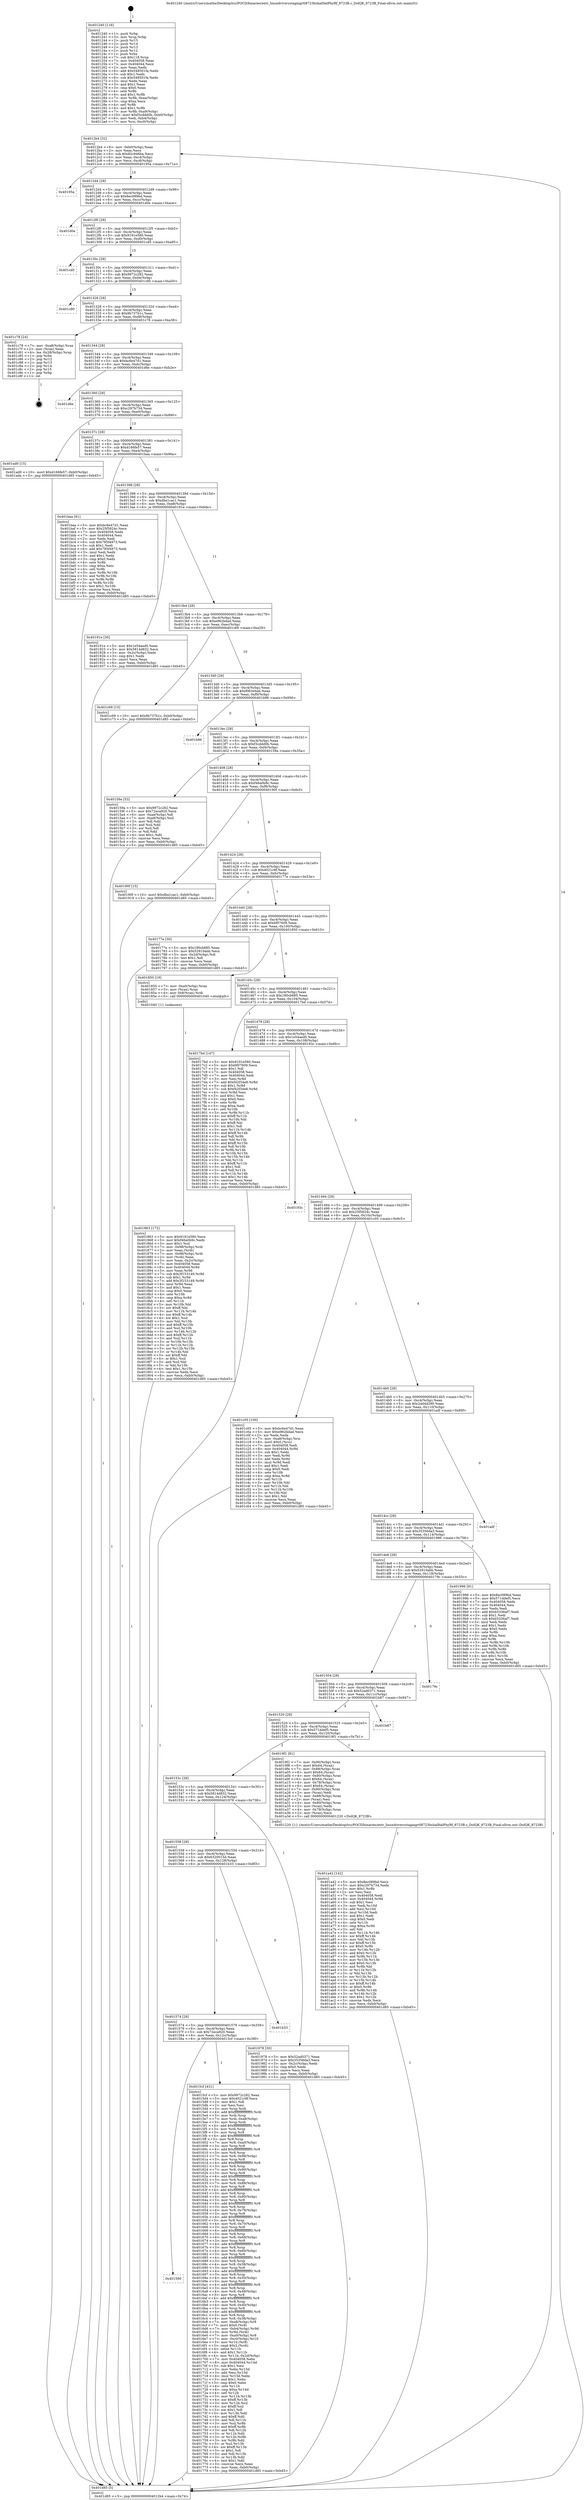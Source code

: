 digraph "0x401240" {
  label = "0x401240 (/mnt/c/Users/mathe/Desktop/tcc/POCII/binaries/extr_linuxdriversstagingrtl8723bshalHalPhyRf_8723B.c_DoIQK_8723B_Final-ollvm.out::main(0))"
  labelloc = "t"
  node[shape=record]

  Entry [label="",width=0.3,height=0.3,shape=circle,fillcolor=black,style=filled]
  "0x4012b4" [label="{
     0x4012b4 [32]\l
     | [instrs]\l
     &nbsp;&nbsp;0x4012b4 \<+6\>: mov -0xb0(%rbp),%eax\l
     &nbsp;&nbsp;0x4012ba \<+2\>: mov %eax,%ecx\l
     &nbsp;&nbsp;0x4012bc \<+6\>: sub $0x82c946ba,%ecx\l
     &nbsp;&nbsp;0x4012c2 \<+6\>: mov %eax,-0xc4(%rbp)\l
     &nbsp;&nbsp;0x4012c8 \<+6\>: mov %ecx,-0xc8(%rbp)\l
     &nbsp;&nbsp;0x4012ce \<+6\>: je 000000000040195a \<main+0x71a\>\l
  }"]
  "0x40195a" [label="{
     0x40195a\l
  }", style=dashed]
  "0x4012d4" [label="{
     0x4012d4 [28]\l
     | [instrs]\l
     &nbsp;&nbsp;0x4012d4 \<+5\>: jmp 00000000004012d9 \<main+0x99\>\l
     &nbsp;&nbsp;0x4012d9 \<+6\>: mov -0xc4(%rbp),%eax\l
     &nbsp;&nbsp;0x4012df \<+5\>: sub $0x8ec089bd,%eax\l
     &nbsp;&nbsp;0x4012e4 \<+6\>: mov %eax,-0xcc(%rbp)\l
     &nbsp;&nbsp;0x4012ea \<+6\>: je 0000000000401d0e \<main+0xace\>\l
  }"]
  Exit [label="",width=0.3,height=0.3,shape=circle,fillcolor=black,style=filled,peripheries=2]
  "0x401d0e" [label="{
     0x401d0e\l
  }", style=dashed]
  "0x4012f0" [label="{
     0x4012f0 [28]\l
     | [instrs]\l
     &nbsp;&nbsp;0x4012f0 \<+5\>: jmp 00000000004012f5 \<main+0xb5\>\l
     &nbsp;&nbsp;0x4012f5 \<+6\>: mov -0xc4(%rbp),%eax\l
     &nbsp;&nbsp;0x4012fb \<+5\>: sub $0x9191e580,%eax\l
     &nbsp;&nbsp;0x401300 \<+6\>: mov %eax,-0xd0(%rbp)\l
     &nbsp;&nbsp;0x401306 \<+6\>: je 0000000000401cd5 \<main+0xa95\>\l
  }"]
  "0x401a42" [label="{
     0x401a42 [142]\l
     | [instrs]\l
     &nbsp;&nbsp;0x401a42 \<+5\>: mov $0x8ec089bd,%ecx\l
     &nbsp;&nbsp;0x401a47 \<+5\>: mov $0xc297b734,%edx\l
     &nbsp;&nbsp;0x401a4c \<+3\>: mov $0x1,%r8b\l
     &nbsp;&nbsp;0x401a4f \<+2\>: xor %esi,%esi\l
     &nbsp;&nbsp;0x401a51 \<+7\>: mov 0x404058,%edi\l
     &nbsp;&nbsp;0x401a58 \<+8\>: mov 0x404044,%r9d\l
     &nbsp;&nbsp;0x401a60 \<+3\>: sub $0x1,%esi\l
     &nbsp;&nbsp;0x401a63 \<+3\>: mov %edi,%r10d\l
     &nbsp;&nbsp;0x401a66 \<+3\>: add %esi,%r10d\l
     &nbsp;&nbsp;0x401a69 \<+4\>: imul %r10d,%edi\l
     &nbsp;&nbsp;0x401a6d \<+3\>: and $0x1,%edi\l
     &nbsp;&nbsp;0x401a70 \<+3\>: cmp $0x0,%edi\l
     &nbsp;&nbsp;0x401a73 \<+4\>: sete %r11b\l
     &nbsp;&nbsp;0x401a77 \<+4\>: cmp $0xa,%r9d\l
     &nbsp;&nbsp;0x401a7b \<+3\>: setl %bl\l
     &nbsp;&nbsp;0x401a7e \<+3\>: mov %r11b,%r14b\l
     &nbsp;&nbsp;0x401a81 \<+4\>: xor $0xff,%r14b\l
     &nbsp;&nbsp;0x401a85 \<+3\>: mov %bl,%r15b\l
     &nbsp;&nbsp;0x401a88 \<+4\>: xor $0xff,%r15b\l
     &nbsp;&nbsp;0x401a8c \<+4\>: xor $0x0,%r8b\l
     &nbsp;&nbsp;0x401a90 \<+3\>: mov %r14b,%r12b\l
     &nbsp;&nbsp;0x401a93 \<+4\>: and $0x0,%r12b\l
     &nbsp;&nbsp;0x401a97 \<+3\>: and %r8b,%r11b\l
     &nbsp;&nbsp;0x401a9a \<+3\>: mov %r15b,%r13b\l
     &nbsp;&nbsp;0x401a9d \<+4\>: and $0x0,%r13b\l
     &nbsp;&nbsp;0x401aa1 \<+3\>: and %r8b,%bl\l
     &nbsp;&nbsp;0x401aa4 \<+3\>: or %r11b,%r12b\l
     &nbsp;&nbsp;0x401aa7 \<+3\>: or %bl,%r13b\l
     &nbsp;&nbsp;0x401aaa \<+3\>: xor %r13b,%r12b\l
     &nbsp;&nbsp;0x401aad \<+3\>: or %r15b,%r14b\l
     &nbsp;&nbsp;0x401ab0 \<+4\>: xor $0xff,%r14b\l
     &nbsp;&nbsp;0x401ab4 \<+4\>: or $0x0,%r8b\l
     &nbsp;&nbsp;0x401ab8 \<+3\>: and %r8b,%r14b\l
     &nbsp;&nbsp;0x401abb \<+3\>: or %r14b,%r12b\l
     &nbsp;&nbsp;0x401abe \<+4\>: test $0x1,%r12b\l
     &nbsp;&nbsp;0x401ac2 \<+3\>: cmovne %edx,%ecx\l
     &nbsp;&nbsp;0x401ac5 \<+6\>: mov %ecx,-0xb0(%rbp)\l
     &nbsp;&nbsp;0x401acb \<+5\>: jmp 0000000000401d85 \<main+0xb45\>\l
  }"]
  "0x401cd5" [label="{
     0x401cd5\l
  }", style=dashed]
  "0x40130c" [label="{
     0x40130c [28]\l
     | [instrs]\l
     &nbsp;&nbsp;0x40130c \<+5\>: jmp 0000000000401311 \<main+0xd1\>\l
     &nbsp;&nbsp;0x401311 \<+6\>: mov -0xc4(%rbp),%eax\l
     &nbsp;&nbsp;0x401317 \<+5\>: sub $0x9972c282,%eax\l
     &nbsp;&nbsp;0x40131c \<+6\>: mov %eax,-0xd4(%rbp)\l
     &nbsp;&nbsp;0x401322 \<+6\>: je 0000000000401c90 \<main+0xa50\>\l
  }"]
  "0x401863" [label="{
     0x401863 [172]\l
     | [instrs]\l
     &nbsp;&nbsp;0x401863 \<+5\>: mov $0x9191e580,%ecx\l
     &nbsp;&nbsp;0x401868 \<+5\>: mov $0xf46a0b9c,%edx\l
     &nbsp;&nbsp;0x40186d \<+3\>: mov $0x1,%sil\l
     &nbsp;&nbsp;0x401870 \<+7\>: mov -0x98(%rbp),%rdi\l
     &nbsp;&nbsp;0x401877 \<+2\>: mov %eax,(%rdi)\l
     &nbsp;&nbsp;0x401879 \<+7\>: mov -0x98(%rbp),%rdi\l
     &nbsp;&nbsp;0x401880 \<+2\>: mov (%rdi),%eax\l
     &nbsp;&nbsp;0x401882 \<+3\>: mov %eax,-0x2c(%rbp)\l
     &nbsp;&nbsp;0x401885 \<+7\>: mov 0x404058,%eax\l
     &nbsp;&nbsp;0x40188c \<+8\>: mov 0x404044,%r8d\l
     &nbsp;&nbsp;0x401894 \<+3\>: mov %eax,%r9d\l
     &nbsp;&nbsp;0x401897 \<+7\>: sub $0x3f153149,%r9d\l
     &nbsp;&nbsp;0x40189e \<+4\>: sub $0x1,%r9d\l
     &nbsp;&nbsp;0x4018a2 \<+7\>: add $0x3f153149,%r9d\l
     &nbsp;&nbsp;0x4018a9 \<+4\>: imul %r9d,%eax\l
     &nbsp;&nbsp;0x4018ad \<+3\>: and $0x1,%eax\l
     &nbsp;&nbsp;0x4018b0 \<+3\>: cmp $0x0,%eax\l
     &nbsp;&nbsp;0x4018b3 \<+4\>: sete %r10b\l
     &nbsp;&nbsp;0x4018b7 \<+4\>: cmp $0xa,%r8d\l
     &nbsp;&nbsp;0x4018bb \<+4\>: setl %r11b\l
     &nbsp;&nbsp;0x4018bf \<+3\>: mov %r10b,%bl\l
     &nbsp;&nbsp;0x4018c2 \<+3\>: xor $0xff,%bl\l
     &nbsp;&nbsp;0x4018c5 \<+3\>: mov %r11b,%r14b\l
     &nbsp;&nbsp;0x4018c8 \<+4\>: xor $0xff,%r14b\l
     &nbsp;&nbsp;0x4018cc \<+4\>: xor $0x1,%sil\l
     &nbsp;&nbsp;0x4018d0 \<+3\>: mov %bl,%r15b\l
     &nbsp;&nbsp;0x4018d3 \<+4\>: and $0xff,%r15b\l
     &nbsp;&nbsp;0x4018d7 \<+3\>: and %sil,%r10b\l
     &nbsp;&nbsp;0x4018da \<+3\>: mov %r14b,%r12b\l
     &nbsp;&nbsp;0x4018dd \<+4\>: and $0xff,%r12b\l
     &nbsp;&nbsp;0x4018e1 \<+3\>: and %sil,%r11b\l
     &nbsp;&nbsp;0x4018e4 \<+3\>: or %r10b,%r15b\l
     &nbsp;&nbsp;0x4018e7 \<+3\>: or %r11b,%r12b\l
     &nbsp;&nbsp;0x4018ea \<+3\>: xor %r12b,%r15b\l
     &nbsp;&nbsp;0x4018ed \<+3\>: or %r14b,%bl\l
     &nbsp;&nbsp;0x4018f0 \<+3\>: xor $0xff,%bl\l
     &nbsp;&nbsp;0x4018f3 \<+4\>: or $0x1,%sil\l
     &nbsp;&nbsp;0x4018f7 \<+3\>: and %sil,%bl\l
     &nbsp;&nbsp;0x4018fa \<+3\>: or %bl,%r15b\l
     &nbsp;&nbsp;0x4018fd \<+4\>: test $0x1,%r15b\l
     &nbsp;&nbsp;0x401901 \<+3\>: cmovne %edx,%ecx\l
     &nbsp;&nbsp;0x401904 \<+6\>: mov %ecx,-0xb0(%rbp)\l
     &nbsp;&nbsp;0x40190a \<+5\>: jmp 0000000000401d85 \<main+0xb45\>\l
  }"]
  "0x401c90" [label="{
     0x401c90\l
  }", style=dashed]
  "0x401328" [label="{
     0x401328 [28]\l
     | [instrs]\l
     &nbsp;&nbsp;0x401328 \<+5\>: jmp 000000000040132d \<main+0xed\>\l
     &nbsp;&nbsp;0x40132d \<+6\>: mov -0xc4(%rbp),%eax\l
     &nbsp;&nbsp;0x401333 \<+5\>: sub $0x9b737b1c,%eax\l
     &nbsp;&nbsp;0x401338 \<+6\>: mov %eax,-0xd8(%rbp)\l
     &nbsp;&nbsp;0x40133e \<+6\>: je 0000000000401c78 \<main+0xa38\>\l
  }"]
  "0x401590" [label="{
     0x401590\l
  }", style=dashed]
  "0x401c78" [label="{
     0x401c78 [24]\l
     | [instrs]\l
     &nbsp;&nbsp;0x401c78 \<+7\>: mov -0xa8(%rbp),%rax\l
     &nbsp;&nbsp;0x401c7f \<+2\>: mov (%rax),%eax\l
     &nbsp;&nbsp;0x401c81 \<+4\>: lea -0x28(%rbp),%rsp\l
     &nbsp;&nbsp;0x401c85 \<+1\>: pop %rbx\l
     &nbsp;&nbsp;0x401c86 \<+2\>: pop %r12\l
     &nbsp;&nbsp;0x401c88 \<+2\>: pop %r13\l
     &nbsp;&nbsp;0x401c8a \<+2\>: pop %r14\l
     &nbsp;&nbsp;0x401c8c \<+2\>: pop %r15\l
     &nbsp;&nbsp;0x401c8e \<+1\>: pop %rbp\l
     &nbsp;&nbsp;0x401c8f \<+1\>: ret\l
  }"]
  "0x401344" [label="{
     0x401344 [28]\l
     | [instrs]\l
     &nbsp;&nbsp;0x401344 \<+5\>: jmp 0000000000401349 \<main+0x109\>\l
     &nbsp;&nbsp;0x401349 \<+6\>: mov -0xc4(%rbp),%eax\l
     &nbsp;&nbsp;0x40134f \<+5\>: sub $0xbc6e47d1,%eax\l
     &nbsp;&nbsp;0x401354 \<+6\>: mov %eax,-0xdc(%rbp)\l
     &nbsp;&nbsp;0x40135a \<+6\>: je 0000000000401d6e \<main+0xb2e\>\l
  }"]
  "0x4015cf" [label="{
     0x4015cf [431]\l
     | [instrs]\l
     &nbsp;&nbsp;0x4015cf \<+5\>: mov $0x9972c282,%eax\l
     &nbsp;&nbsp;0x4015d4 \<+5\>: mov $0x4021c9f,%ecx\l
     &nbsp;&nbsp;0x4015d9 \<+2\>: mov $0x1,%dl\l
     &nbsp;&nbsp;0x4015db \<+2\>: xor %esi,%esi\l
     &nbsp;&nbsp;0x4015dd \<+3\>: mov %rsp,%rdi\l
     &nbsp;&nbsp;0x4015e0 \<+4\>: add $0xfffffffffffffff0,%rdi\l
     &nbsp;&nbsp;0x4015e4 \<+3\>: mov %rdi,%rsp\l
     &nbsp;&nbsp;0x4015e7 \<+7\>: mov %rdi,-0xa8(%rbp)\l
     &nbsp;&nbsp;0x4015ee \<+3\>: mov %rsp,%rdi\l
     &nbsp;&nbsp;0x4015f1 \<+4\>: add $0xfffffffffffffff0,%rdi\l
     &nbsp;&nbsp;0x4015f5 \<+3\>: mov %rdi,%rsp\l
     &nbsp;&nbsp;0x4015f8 \<+3\>: mov %rsp,%r8\l
     &nbsp;&nbsp;0x4015fb \<+4\>: add $0xfffffffffffffff0,%r8\l
     &nbsp;&nbsp;0x4015ff \<+3\>: mov %r8,%rsp\l
     &nbsp;&nbsp;0x401602 \<+7\>: mov %r8,-0xa0(%rbp)\l
     &nbsp;&nbsp;0x401609 \<+3\>: mov %rsp,%r8\l
     &nbsp;&nbsp;0x40160c \<+4\>: add $0xfffffffffffffff0,%r8\l
     &nbsp;&nbsp;0x401610 \<+3\>: mov %r8,%rsp\l
     &nbsp;&nbsp;0x401613 \<+7\>: mov %r8,-0x98(%rbp)\l
     &nbsp;&nbsp;0x40161a \<+3\>: mov %rsp,%r8\l
     &nbsp;&nbsp;0x40161d \<+4\>: add $0xfffffffffffffff0,%r8\l
     &nbsp;&nbsp;0x401621 \<+3\>: mov %r8,%rsp\l
     &nbsp;&nbsp;0x401624 \<+7\>: mov %r8,-0x90(%rbp)\l
     &nbsp;&nbsp;0x40162b \<+3\>: mov %rsp,%r8\l
     &nbsp;&nbsp;0x40162e \<+4\>: add $0xfffffffffffffff0,%r8\l
     &nbsp;&nbsp;0x401632 \<+3\>: mov %r8,%rsp\l
     &nbsp;&nbsp;0x401635 \<+7\>: mov %r8,-0x88(%rbp)\l
     &nbsp;&nbsp;0x40163c \<+3\>: mov %rsp,%r8\l
     &nbsp;&nbsp;0x40163f \<+4\>: add $0xfffffffffffffff0,%r8\l
     &nbsp;&nbsp;0x401643 \<+3\>: mov %r8,%rsp\l
     &nbsp;&nbsp;0x401646 \<+4\>: mov %r8,-0x80(%rbp)\l
     &nbsp;&nbsp;0x40164a \<+3\>: mov %rsp,%r8\l
     &nbsp;&nbsp;0x40164d \<+4\>: add $0xfffffffffffffff0,%r8\l
     &nbsp;&nbsp;0x401651 \<+3\>: mov %r8,%rsp\l
     &nbsp;&nbsp;0x401654 \<+4\>: mov %r8,-0x78(%rbp)\l
     &nbsp;&nbsp;0x401658 \<+3\>: mov %rsp,%r8\l
     &nbsp;&nbsp;0x40165b \<+4\>: add $0xfffffffffffffff0,%r8\l
     &nbsp;&nbsp;0x40165f \<+3\>: mov %r8,%rsp\l
     &nbsp;&nbsp;0x401662 \<+4\>: mov %r8,-0x70(%rbp)\l
     &nbsp;&nbsp;0x401666 \<+3\>: mov %rsp,%r8\l
     &nbsp;&nbsp;0x401669 \<+4\>: add $0xfffffffffffffff0,%r8\l
     &nbsp;&nbsp;0x40166d \<+3\>: mov %r8,%rsp\l
     &nbsp;&nbsp;0x401670 \<+4\>: mov %r8,-0x68(%rbp)\l
     &nbsp;&nbsp;0x401674 \<+3\>: mov %rsp,%r8\l
     &nbsp;&nbsp;0x401677 \<+4\>: add $0xfffffffffffffff0,%r8\l
     &nbsp;&nbsp;0x40167b \<+3\>: mov %r8,%rsp\l
     &nbsp;&nbsp;0x40167e \<+4\>: mov %r8,-0x60(%rbp)\l
     &nbsp;&nbsp;0x401682 \<+3\>: mov %rsp,%r8\l
     &nbsp;&nbsp;0x401685 \<+4\>: add $0xfffffffffffffff0,%r8\l
     &nbsp;&nbsp;0x401689 \<+3\>: mov %r8,%rsp\l
     &nbsp;&nbsp;0x40168c \<+4\>: mov %r8,-0x58(%rbp)\l
     &nbsp;&nbsp;0x401690 \<+3\>: mov %rsp,%r8\l
     &nbsp;&nbsp;0x401693 \<+4\>: add $0xfffffffffffffff0,%r8\l
     &nbsp;&nbsp;0x401697 \<+3\>: mov %r8,%rsp\l
     &nbsp;&nbsp;0x40169a \<+4\>: mov %r8,-0x50(%rbp)\l
     &nbsp;&nbsp;0x40169e \<+3\>: mov %rsp,%r8\l
     &nbsp;&nbsp;0x4016a1 \<+4\>: add $0xfffffffffffffff0,%r8\l
     &nbsp;&nbsp;0x4016a5 \<+3\>: mov %r8,%rsp\l
     &nbsp;&nbsp;0x4016a8 \<+4\>: mov %r8,-0x48(%rbp)\l
     &nbsp;&nbsp;0x4016ac \<+3\>: mov %rsp,%r8\l
     &nbsp;&nbsp;0x4016af \<+4\>: add $0xfffffffffffffff0,%r8\l
     &nbsp;&nbsp;0x4016b3 \<+3\>: mov %r8,%rsp\l
     &nbsp;&nbsp;0x4016b6 \<+4\>: mov %r8,-0x40(%rbp)\l
     &nbsp;&nbsp;0x4016ba \<+3\>: mov %rsp,%r8\l
     &nbsp;&nbsp;0x4016bd \<+4\>: add $0xfffffffffffffff0,%r8\l
     &nbsp;&nbsp;0x4016c1 \<+3\>: mov %r8,%rsp\l
     &nbsp;&nbsp;0x4016c4 \<+4\>: mov %r8,-0x38(%rbp)\l
     &nbsp;&nbsp;0x4016c8 \<+7\>: mov -0xa8(%rbp),%r8\l
     &nbsp;&nbsp;0x4016cf \<+7\>: movl $0x0,(%r8)\l
     &nbsp;&nbsp;0x4016d6 \<+7\>: mov -0xb4(%rbp),%r9d\l
     &nbsp;&nbsp;0x4016dd \<+3\>: mov %r9d,(%rdi)\l
     &nbsp;&nbsp;0x4016e0 \<+7\>: mov -0xa0(%rbp),%r8\l
     &nbsp;&nbsp;0x4016e7 \<+7\>: mov -0xc0(%rbp),%r10\l
     &nbsp;&nbsp;0x4016ee \<+3\>: mov %r10,(%r8)\l
     &nbsp;&nbsp;0x4016f1 \<+3\>: cmpl $0x2,(%rdi)\l
     &nbsp;&nbsp;0x4016f4 \<+4\>: setne %r11b\l
     &nbsp;&nbsp;0x4016f8 \<+4\>: and $0x1,%r11b\l
     &nbsp;&nbsp;0x4016fc \<+4\>: mov %r11b,-0x2d(%rbp)\l
     &nbsp;&nbsp;0x401700 \<+7\>: mov 0x404058,%ebx\l
     &nbsp;&nbsp;0x401707 \<+8\>: mov 0x404044,%r14d\l
     &nbsp;&nbsp;0x40170f \<+3\>: sub $0x1,%esi\l
     &nbsp;&nbsp;0x401712 \<+3\>: mov %ebx,%r15d\l
     &nbsp;&nbsp;0x401715 \<+3\>: add %esi,%r15d\l
     &nbsp;&nbsp;0x401718 \<+4\>: imul %r15d,%ebx\l
     &nbsp;&nbsp;0x40171c \<+3\>: and $0x1,%ebx\l
     &nbsp;&nbsp;0x40171f \<+3\>: cmp $0x0,%ebx\l
     &nbsp;&nbsp;0x401722 \<+4\>: sete %r11b\l
     &nbsp;&nbsp;0x401726 \<+4\>: cmp $0xa,%r14d\l
     &nbsp;&nbsp;0x40172a \<+4\>: setl %r12b\l
     &nbsp;&nbsp;0x40172e \<+3\>: mov %r11b,%r13b\l
     &nbsp;&nbsp;0x401731 \<+4\>: xor $0xff,%r13b\l
     &nbsp;&nbsp;0x401735 \<+3\>: mov %r12b,%sil\l
     &nbsp;&nbsp;0x401738 \<+4\>: xor $0xff,%sil\l
     &nbsp;&nbsp;0x40173c \<+3\>: xor $0x1,%dl\l
     &nbsp;&nbsp;0x40173f \<+3\>: mov %r13b,%dil\l
     &nbsp;&nbsp;0x401742 \<+4\>: and $0xff,%dil\l
     &nbsp;&nbsp;0x401746 \<+3\>: and %dl,%r11b\l
     &nbsp;&nbsp;0x401749 \<+3\>: mov %sil,%r8b\l
     &nbsp;&nbsp;0x40174c \<+4\>: and $0xff,%r8b\l
     &nbsp;&nbsp;0x401750 \<+3\>: and %dl,%r12b\l
     &nbsp;&nbsp;0x401753 \<+3\>: or %r11b,%dil\l
     &nbsp;&nbsp;0x401756 \<+3\>: or %r12b,%r8b\l
     &nbsp;&nbsp;0x401759 \<+3\>: xor %r8b,%dil\l
     &nbsp;&nbsp;0x40175c \<+3\>: or %sil,%r13b\l
     &nbsp;&nbsp;0x40175f \<+4\>: xor $0xff,%r13b\l
     &nbsp;&nbsp;0x401763 \<+3\>: or $0x1,%dl\l
     &nbsp;&nbsp;0x401766 \<+3\>: and %dl,%r13b\l
     &nbsp;&nbsp;0x401769 \<+3\>: or %r13b,%dil\l
     &nbsp;&nbsp;0x40176c \<+4\>: test $0x1,%dil\l
     &nbsp;&nbsp;0x401770 \<+3\>: cmovne %ecx,%eax\l
     &nbsp;&nbsp;0x401773 \<+6\>: mov %eax,-0xb0(%rbp)\l
     &nbsp;&nbsp;0x401779 \<+5\>: jmp 0000000000401d85 \<main+0xb45\>\l
  }"]
  "0x401d6e" [label="{
     0x401d6e\l
  }", style=dashed]
  "0x401360" [label="{
     0x401360 [28]\l
     | [instrs]\l
     &nbsp;&nbsp;0x401360 \<+5\>: jmp 0000000000401365 \<main+0x125\>\l
     &nbsp;&nbsp;0x401365 \<+6\>: mov -0xc4(%rbp),%eax\l
     &nbsp;&nbsp;0x40136b \<+5\>: sub $0xc297b734,%eax\l
     &nbsp;&nbsp;0x401370 \<+6\>: mov %eax,-0xe0(%rbp)\l
     &nbsp;&nbsp;0x401376 \<+6\>: je 0000000000401ad0 \<main+0x890\>\l
  }"]
  "0x401574" [label="{
     0x401574 [28]\l
     | [instrs]\l
     &nbsp;&nbsp;0x401574 \<+5\>: jmp 0000000000401579 \<main+0x339\>\l
     &nbsp;&nbsp;0x401579 \<+6\>: mov -0xc4(%rbp),%eax\l
     &nbsp;&nbsp;0x40157f \<+5\>: sub $0x72eca920,%eax\l
     &nbsp;&nbsp;0x401584 \<+6\>: mov %eax,-0x12c(%rbp)\l
     &nbsp;&nbsp;0x40158a \<+6\>: je 00000000004015cf \<main+0x38f\>\l
  }"]
  "0x401ad0" [label="{
     0x401ad0 [15]\l
     | [instrs]\l
     &nbsp;&nbsp;0x401ad0 \<+10\>: movl $0xd166fe57,-0xb0(%rbp)\l
     &nbsp;&nbsp;0x401ada \<+5\>: jmp 0000000000401d85 \<main+0xb45\>\l
  }"]
  "0x40137c" [label="{
     0x40137c [28]\l
     | [instrs]\l
     &nbsp;&nbsp;0x40137c \<+5\>: jmp 0000000000401381 \<main+0x141\>\l
     &nbsp;&nbsp;0x401381 \<+6\>: mov -0xc4(%rbp),%eax\l
     &nbsp;&nbsp;0x401387 \<+5\>: sub $0xd166fe57,%eax\l
     &nbsp;&nbsp;0x40138c \<+6\>: mov %eax,-0xe4(%rbp)\l
     &nbsp;&nbsp;0x401392 \<+6\>: je 0000000000401baa \<main+0x96a\>\l
  }"]
  "0x401b33" [label="{
     0x401b33\l
  }", style=dashed]
  "0x401baa" [label="{
     0x401baa [91]\l
     | [instrs]\l
     &nbsp;&nbsp;0x401baa \<+5\>: mov $0xbc6e47d1,%eax\l
     &nbsp;&nbsp;0x401baf \<+5\>: mov $0x25f5824c,%ecx\l
     &nbsp;&nbsp;0x401bb4 \<+7\>: mov 0x404058,%edx\l
     &nbsp;&nbsp;0x401bbb \<+7\>: mov 0x404044,%esi\l
     &nbsp;&nbsp;0x401bc2 \<+2\>: mov %edx,%edi\l
     &nbsp;&nbsp;0x401bc4 \<+6\>: sub $0x785f4973,%edi\l
     &nbsp;&nbsp;0x401bca \<+3\>: sub $0x1,%edi\l
     &nbsp;&nbsp;0x401bcd \<+6\>: add $0x785f4973,%edi\l
     &nbsp;&nbsp;0x401bd3 \<+3\>: imul %edi,%edx\l
     &nbsp;&nbsp;0x401bd6 \<+3\>: and $0x1,%edx\l
     &nbsp;&nbsp;0x401bd9 \<+3\>: cmp $0x0,%edx\l
     &nbsp;&nbsp;0x401bdc \<+4\>: sete %r8b\l
     &nbsp;&nbsp;0x401be0 \<+3\>: cmp $0xa,%esi\l
     &nbsp;&nbsp;0x401be3 \<+4\>: setl %r9b\l
     &nbsp;&nbsp;0x401be7 \<+3\>: mov %r8b,%r10b\l
     &nbsp;&nbsp;0x401bea \<+3\>: and %r9b,%r10b\l
     &nbsp;&nbsp;0x401bed \<+3\>: xor %r9b,%r8b\l
     &nbsp;&nbsp;0x401bf0 \<+3\>: or %r8b,%r10b\l
     &nbsp;&nbsp;0x401bf3 \<+4\>: test $0x1,%r10b\l
     &nbsp;&nbsp;0x401bf7 \<+3\>: cmovne %ecx,%eax\l
     &nbsp;&nbsp;0x401bfa \<+6\>: mov %eax,-0xb0(%rbp)\l
     &nbsp;&nbsp;0x401c00 \<+5\>: jmp 0000000000401d85 \<main+0xb45\>\l
  }"]
  "0x401398" [label="{
     0x401398 [28]\l
     | [instrs]\l
     &nbsp;&nbsp;0x401398 \<+5\>: jmp 000000000040139d \<main+0x15d\>\l
     &nbsp;&nbsp;0x40139d \<+6\>: mov -0xc4(%rbp),%eax\l
     &nbsp;&nbsp;0x4013a3 \<+5\>: sub $0xdba1cac1,%eax\l
     &nbsp;&nbsp;0x4013a8 \<+6\>: mov %eax,-0xe8(%rbp)\l
     &nbsp;&nbsp;0x4013ae \<+6\>: je 000000000040191e \<main+0x6de\>\l
  }"]
  "0x401558" [label="{
     0x401558 [28]\l
     | [instrs]\l
     &nbsp;&nbsp;0x401558 \<+5\>: jmp 000000000040155d \<main+0x31d\>\l
     &nbsp;&nbsp;0x40155d \<+6\>: mov -0xc4(%rbp),%eax\l
     &nbsp;&nbsp;0x401563 \<+5\>: sub $0x6320015d,%eax\l
     &nbsp;&nbsp;0x401568 \<+6\>: mov %eax,-0x128(%rbp)\l
     &nbsp;&nbsp;0x40156e \<+6\>: je 0000000000401b33 \<main+0x8f3\>\l
  }"]
  "0x40191e" [label="{
     0x40191e [30]\l
     | [instrs]\l
     &nbsp;&nbsp;0x40191e \<+5\>: mov $0x1e54aed0,%eax\l
     &nbsp;&nbsp;0x401923 \<+5\>: mov $0x5814d832,%ecx\l
     &nbsp;&nbsp;0x401928 \<+3\>: mov -0x2c(%rbp),%edx\l
     &nbsp;&nbsp;0x40192b \<+3\>: cmp $0x1,%edx\l
     &nbsp;&nbsp;0x40192e \<+3\>: cmovl %ecx,%eax\l
     &nbsp;&nbsp;0x401931 \<+6\>: mov %eax,-0xb0(%rbp)\l
     &nbsp;&nbsp;0x401937 \<+5\>: jmp 0000000000401d85 \<main+0xb45\>\l
  }"]
  "0x4013b4" [label="{
     0x4013b4 [28]\l
     | [instrs]\l
     &nbsp;&nbsp;0x4013b4 \<+5\>: jmp 00000000004013b9 \<main+0x179\>\l
     &nbsp;&nbsp;0x4013b9 \<+6\>: mov -0xc4(%rbp),%eax\l
     &nbsp;&nbsp;0x4013bf \<+5\>: sub $0xe962bdad,%eax\l
     &nbsp;&nbsp;0x4013c4 \<+6\>: mov %eax,-0xec(%rbp)\l
     &nbsp;&nbsp;0x4013ca \<+6\>: je 0000000000401c69 \<main+0xa29\>\l
  }"]
  "0x401978" [label="{
     0x401978 [30]\l
     | [instrs]\l
     &nbsp;&nbsp;0x401978 \<+5\>: mov $0x52ad0371,%eax\l
     &nbsp;&nbsp;0x40197d \<+5\>: mov $0x35356da3,%ecx\l
     &nbsp;&nbsp;0x401982 \<+3\>: mov -0x2c(%rbp),%edx\l
     &nbsp;&nbsp;0x401985 \<+3\>: cmp $0x0,%edx\l
     &nbsp;&nbsp;0x401988 \<+3\>: cmove %ecx,%eax\l
     &nbsp;&nbsp;0x40198b \<+6\>: mov %eax,-0xb0(%rbp)\l
     &nbsp;&nbsp;0x401991 \<+5\>: jmp 0000000000401d85 \<main+0xb45\>\l
  }"]
  "0x401c69" [label="{
     0x401c69 [15]\l
     | [instrs]\l
     &nbsp;&nbsp;0x401c69 \<+10\>: movl $0x9b737b1c,-0xb0(%rbp)\l
     &nbsp;&nbsp;0x401c73 \<+5\>: jmp 0000000000401d85 \<main+0xb45\>\l
  }"]
  "0x4013d0" [label="{
     0x4013d0 [28]\l
     | [instrs]\l
     &nbsp;&nbsp;0x4013d0 \<+5\>: jmp 00000000004013d5 \<main+0x195\>\l
     &nbsp;&nbsp;0x4013d5 \<+6\>: mov -0xc4(%rbp),%eax\l
     &nbsp;&nbsp;0x4013db \<+5\>: sub $0xf063d4ab,%eax\l
     &nbsp;&nbsp;0x4013e0 \<+6\>: mov %eax,-0xf0(%rbp)\l
     &nbsp;&nbsp;0x4013e6 \<+6\>: je 0000000000401b96 \<main+0x956\>\l
  }"]
  "0x40153c" [label="{
     0x40153c [28]\l
     | [instrs]\l
     &nbsp;&nbsp;0x40153c \<+5\>: jmp 0000000000401541 \<main+0x301\>\l
     &nbsp;&nbsp;0x401541 \<+6\>: mov -0xc4(%rbp),%eax\l
     &nbsp;&nbsp;0x401547 \<+5\>: sub $0x5814d832,%eax\l
     &nbsp;&nbsp;0x40154c \<+6\>: mov %eax,-0x124(%rbp)\l
     &nbsp;&nbsp;0x401552 \<+6\>: je 0000000000401978 \<main+0x738\>\l
  }"]
  "0x401b96" [label="{
     0x401b96\l
  }", style=dashed]
  "0x4013ec" [label="{
     0x4013ec [28]\l
     | [instrs]\l
     &nbsp;&nbsp;0x4013ec \<+5\>: jmp 00000000004013f1 \<main+0x1b1\>\l
     &nbsp;&nbsp;0x4013f1 \<+6\>: mov -0xc4(%rbp),%eax\l
     &nbsp;&nbsp;0x4013f7 \<+5\>: sub $0xf3cddd0b,%eax\l
     &nbsp;&nbsp;0x4013fc \<+6\>: mov %eax,-0xf4(%rbp)\l
     &nbsp;&nbsp;0x401402 \<+6\>: je 000000000040159a \<main+0x35a\>\l
  }"]
  "0x4019f1" [label="{
     0x4019f1 [81]\l
     | [instrs]\l
     &nbsp;&nbsp;0x4019f1 \<+7\>: mov -0x90(%rbp),%rax\l
     &nbsp;&nbsp;0x4019f8 \<+6\>: movl $0x64,(%rax)\l
     &nbsp;&nbsp;0x4019fe \<+7\>: mov -0x88(%rbp),%rax\l
     &nbsp;&nbsp;0x401a05 \<+6\>: movl $0x64,(%rax)\l
     &nbsp;&nbsp;0x401a0b \<+4\>: mov -0x80(%rbp),%rax\l
     &nbsp;&nbsp;0x401a0f \<+6\>: movl $0x64,(%rax)\l
     &nbsp;&nbsp;0x401a15 \<+4\>: mov -0x78(%rbp),%rax\l
     &nbsp;&nbsp;0x401a19 \<+6\>: movl $0x64,(%rax)\l
     &nbsp;&nbsp;0x401a1f \<+7\>: mov -0x90(%rbp),%rax\l
     &nbsp;&nbsp;0x401a26 \<+2\>: mov (%rax),%edi\l
     &nbsp;&nbsp;0x401a28 \<+7\>: mov -0x88(%rbp),%rax\l
     &nbsp;&nbsp;0x401a2f \<+2\>: mov (%rax),%esi\l
     &nbsp;&nbsp;0x401a31 \<+4\>: mov -0x80(%rbp),%rax\l
     &nbsp;&nbsp;0x401a35 \<+2\>: mov (%rax),%edx\l
     &nbsp;&nbsp;0x401a37 \<+4\>: mov -0x78(%rbp),%rax\l
     &nbsp;&nbsp;0x401a3b \<+2\>: mov (%rax),%ecx\l
     &nbsp;&nbsp;0x401a3d \<+5\>: call 0000000000401220 \<DoIQK_8723B\>\l
     | [calls]\l
     &nbsp;&nbsp;0x401220 \{1\} (/mnt/c/Users/mathe/Desktop/tcc/POCII/binaries/extr_linuxdriversstagingrtl8723bshalHalPhyRf_8723B.c_DoIQK_8723B_Final-ollvm.out::DoIQK_8723B)\l
  }"]
  "0x40159a" [label="{
     0x40159a [53]\l
     | [instrs]\l
     &nbsp;&nbsp;0x40159a \<+5\>: mov $0x9972c282,%eax\l
     &nbsp;&nbsp;0x40159f \<+5\>: mov $0x72eca920,%ecx\l
     &nbsp;&nbsp;0x4015a4 \<+6\>: mov -0xaa(%rbp),%dl\l
     &nbsp;&nbsp;0x4015aa \<+7\>: mov -0xa9(%rbp),%sil\l
     &nbsp;&nbsp;0x4015b1 \<+3\>: mov %dl,%dil\l
     &nbsp;&nbsp;0x4015b4 \<+3\>: and %sil,%dil\l
     &nbsp;&nbsp;0x4015b7 \<+3\>: xor %sil,%dl\l
     &nbsp;&nbsp;0x4015ba \<+3\>: or %dl,%dil\l
     &nbsp;&nbsp;0x4015bd \<+4\>: test $0x1,%dil\l
     &nbsp;&nbsp;0x4015c1 \<+3\>: cmovne %ecx,%eax\l
     &nbsp;&nbsp;0x4015c4 \<+6\>: mov %eax,-0xb0(%rbp)\l
     &nbsp;&nbsp;0x4015ca \<+5\>: jmp 0000000000401d85 \<main+0xb45\>\l
  }"]
  "0x401408" [label="{
     0x401408 [28]\l
     | [instrs]\l
     &nbsp;&nbsp;0x401408 \<+5\>: jmp 000000000040140d \<main+0x1cd\>\l
     &nbsp;&nbsp;0x40140d \<+6\>: mov -0xc4(%rbp),%eax\l
     &nbsp;&nbsp;0x401413 \<+5\>: sub $0xf46a0b9c,%eax\l
     &nbsp;&nbsp;0x401418 \<+6\>: mov %eax,-0xf8(%rbp)\l
     &nbsp;&nbsp;0x40141e \<+6\>: je 000000000040190f \<main+0x6cf\>\l
  }"]
  "0x401d85" [label="{
     0x401d85 [5]\l
     | [instrs]\l
     &nbsp;&nbsp;0x401d85 \<+5\>: jmp 00000000004012b4 \<main+0x74\>\l
  }"]
  "0x401240" [label="{
     0x401240 [116]\l
     | [instrs]\l
     &nbsp;&nbsp;0x401240 \<+1\>: push %rbp\l
     &nbsp;&nbsp;0x401241 \<+3\>: mov %rsp,%rbp\l
     &nbsp;&nbsp;0x401244 \<+2\>: push %r15\l
     &nbsp;&nbsp;0x401246 \<+2\>: push %r14\l
     &nbsp;&nbsp;0x401248 \<+2\>: push %r13\l
     &nbsp;&nbsp;0x40124a \<+2\>: push %r12\l
     &nbsp;&nbsp;0x40124c \<+1\>: push %rbx\l
     &nbsp;&nbsp;0x40124d \<+7\>: sub $0x118,%rsp\l
     &nbsp;&nbsp;0x401254 \<+7\>: mov 0x404058,%eax\l
     &nbsp;&nbsp;0x40125b \<+7\>: mov 0x404044,%ecx\l
     &nbsp;&nbsp;0x401262 \<+2\>: mov %eax,%edx\l
     &nbsp;&nbsp;0x401264 \<+6\>: add $0x548501fa,%edx\l
     &nbsp;&nbsp;0x40126a \<+3\>: sub $0x1,%edx\l
     &nbsp;&nbsp;0x40126d \<+6\>: sub $0x548501fa,%edx\l
     &nbsp;&nbsp;0x401273 \<+3\>: imul %edx,%eax\l
     &nbsp;&nbsp;0x401276 \<+3\>: and $0x1,%eax\l
     &nbsp;&nbsp;0x401279 \<+3\>: cmp $0x0,%eax\l
     &nbsp;&nbsp;0x40127c \<+4\>: sete %r8b\l
     &nbsp;&nbsp;0x401280 \<+4\>: and $0x1,%r8b\l
     &nbsp;&nbsp;0x401284 \<+7\>: mov %r8b,-0xaa(%rbp)\l
     &nbsp;&nbsp;0x40128b \<+3\>: cmp $0xa,%ecx\l
     &nbsp;&nbsp;0x40128e \<+4\>: setl %r8b\l
     &nbsp;&nbsp;0x401292 \<+4\>: and $0x1,%r8b\l
     &nbsp;&nbsp;0x401296 \<+7\>: mov %r8b,-0xa9(%rbp)\l
     &nbsp;&nbsp;0x40129d \<+10\>: movl $0xf3cddd0b,-0xb0(%rbp)\l
     &nbsp;&nbsp;0x4012a7 \<+6\>: mov %edi,-0xb4(%rbp)\l
     &nbsp;&nbsp;0x4012ad \<+7\>: mov %rsi,-0xc0(%rbp)\l
  }"]
  "0x401520" [label="{
     0x401520 [28]\l
     | [instrs]\l
     &nbsp;&nbsp;0x401520 \<+5\>: jmp 0000000000401525 \<main+0x2e5\>\l
     &nbsp;&nbsp;0x401525 \<+6\>: mov -0xc4(%rbp),%eax\l
     &nbsp;&nbsp;0x40152b \<+5\>: sub $0x571ddef5,%eax\l
     &nbsp;&nbsp;0x401530 \<+6\>: mov %eax,-0x120(%rbp)\l
     &nbsp;&nbsp;0x401536 \<+6\>: je 00000000004019f1 \<main+0x7b1\>\l
  }"]
  "0x40190f" [label="{
     0x40190f [15]\l
     | [instrs]\l
     &nbsp;&nbsp;0x40190f \<+10\>: movl $0xdba1cac1,-0xb0(%rbp)\l
     &nbsp;&nbsp;0x401919 \<+5\>: jmp 0000000000401d85 \<main+0xb45\>\l
  }"]
  "0x401424" [label="{
     0x401424 [28]\l
     | [instrs]\l
     &nbsp;&nbsp;0x401424 \<+5\>: jmp 0000000000401429 \<main+0x1e9\>\l
     &nbsp;&nbsp;0x401429 \<+6\>: mov -0xc4(%rbp),%eax\l
     &nbsp;&nbsp;0x40142f \<+5\>: sub $0x4021c9f,%eax\l
     &nbsp;&nbsp;0x401434 \<+6\>: mov %eax,-0xfc(%rbp)\l
     &nbsp;&nbsp;0x40143a \<+6\>: je 000000000040177e \<main+0x53e\>\l
  }"]
  "0x401b87" [label="{
     0x401b87\l
  }", style=dashed]
  "0x40177e" [label="{
     0x40177e [30]\l
     | [instrs]\l
     &nbsp;&nbsp;0x40177e \<+5\>: mov $0x180cb685,%eax\l
     &nbsp;&nbsp;0x401783 \<+5\>: mov $0x52910abb,%ecx\l
     &nbsp;&nbsp;0x401788 \<+3\>: mov -0x2d(%rbp),%dl\l
     &nbsp;&nbsp;0x40178b \<+3\>: test $0x1,%dl\l
     &nbsp;&nbsp;0x40178e \<+3\>: cmovne %ecx,%eax\l
     &nbsp;&nbsp;0x401791 \<+6\>: mov %eax,-0xb0(%rbp)\l
     &nbsp;&nbsp;0x401797 \<+5\>: jmp 0000000000401d85 \<main+0xb45\>\l
  }"]
  "0x401440" [label="{
     0x401440 [28]\l
     | [instrs]\l
     &nbsp;&nbsp;0x401440 \<+5\>: jmp 0000000000401445 \<main+0x205\>\l
     &nbsp;&nbsp;0x401445 \<+6\>: mov -0xc4(%rbp),%eax\l
     &nbsp;&nbsp;0x40144b \<+5\>: sub $0x6f07609,%eax\l
     &nbsp;&nbsp;0x401450 \<+6\>: mov %eax,-0x100(%rbp)\l
     &nbsp;&nbsp;0x401456 \<+6\>: je 0000000000401850 \<main+0x610\>\l
  }"]
  "0x401504" [label="{
     0x401504 [28]\l
     | [instrs]\l
     &nbsp;&nbsp;0x401504 \<+5\>: jmp 0000000000401509 \<main+0x2c9\>\l
     &nbsp;&nbsp;0x401509 \<+6\>: mov -0xc4(%rbp),%eax\l
     &nbsp;&nbsp;0x40150f \<+5\>: sub $0x52ad0371,%eax\l
     &nbsp;&nbsp;0x401514 \<+6\>: mov %eax,-0x11c(%rbp)\l
     &nbsp;&nbsp;0x40151a \<+6\>: je 0000000000401b87 \<main+0x947\>\l
  }"]
  "0x401850" [label="{
     0x401850 [19]\l
     | [instrs]\l
     &nbsp;&nbsp;0x401850 \<+7\>: mov -0xa0(%rbp),%rax\l
     &nbsp;&nbsp;0x401857 \<+3\>: mov (%rax),%rax\l
     &nbsp;&nbsp;0x40185a \<+4\>: mov 0x8(%rax),%rdi\l
     &nbsp;&nbsp;0x40185e \<+5\>: call 0000000000401040 \<atoi@plt\>\l
     | [calls]\l
     &nbsp;&nbsp;0x401040 \{1\} (unknown)\l
  }"]
  "0x40145c" [label="{
     0x40145c [28]\l
     | [instrs]\l
     &nbsp;&nbsp;0x40145c \<+5\>: jmp 0000000000401461 \<main+0x221\>\l
     &nbsp;&nbsp;0x401461 \<+6\>: mov -0xc4(%rbp),%eax\l
     &nbsp;&nbsp;0x401467 \<+5\>: sub $0x180cb685,%eax\l
     &nbsp;&nbsp;0x40146c \<+6\>: mov %eax,-0x104(%rbp)\l
     &nbsp;&nbsp;0x401472 \<+6\>: je 00000000004017bd \<main+0x57d\>\l
  }"]
  "0x40179c" [label="{
     0x40179c\l
  }", style=dashed]
  "0x4017bd" [label="{
     0x4017bd [147]\l
     | [instrs]\l
     &nbsp;&nbsp;0x4017bd \<+5\>: mov $0x9191e580,%eax\l
     &nbsp;&nbsp;0x4017c2 \<+5\>: mov $0x6f07609,%ecx\l
     &nbsp;&nbsp;0x4017c7 \<+2\>: mov $0x1,%dl\l
     &nbsp;&nbsp;0x4017c9 \<+7\>: mov 0x404058,%esi\l
     &nbsp;&nbsp;0x4017d0 \<+7\>: mov 0x404044,%edi\l
     &nbsp;&nbsp;0x4017d7 \<+3\>: mov %esi,%r8d\l
     &nbsp;&nbsp;0x4017da \<+7\>: add $0xf42f34e8,%r8d\l
     &nbsp;&nbsp;0x4017e1 \<+4\>: sub $0x1,%r8d\l
     &nbsp;&nbsp;0x4017e5 \<+7\>: sub $0xf42f34e8,%r8d\l
     &nbsp;&nbsp;0x4017ec \<+4\>: imul %r8d,%esi\l
     &nbsp;&nbsp;0x4017f0 \<+3\>: and $0x1,%esi\l
     &nbsp;&nbsp;0x4017f3 \<+3\>: cmp $0x0,%esi\l
     &nbsp;&nbsp;0x4017f6 \<+4\>: sete %r9b\l
     &nbsp;&nbsp;0x4017fa \<+3\>: cmp $0xa,%edi\l
     &nbsp;&nbsp;0x4017fd \<+4\>: setl %r10b\l
     &nbsp;&nbsp;0x401801 \<+3\>: mov %r9b,%r11b\l
     &nbsp;&nbsp;0x401804 \<+4\>: xor $0xff,%r11b\l
     &nbsp;&nbsp;0x401808 \<+3\>: mov %r10b,%bl\l
     &nbsp;&nbsp;0x40180b \<+3\>: xor $0xff,%bl\l
     &nbsp;&nbsp;0x40180e \<+3\>: xor $0x1,%dl\l
     &nbsp;&nbsp;0x401811 \<+3\>: mov %r11b,%r14b\l
     &nbsp;&nbsp;0x401814 \<+4\>: and $0xff,%r14b\l
     &nbsp;&nbsp;0x401818 \<+3\>: and %dl,%r9b\l
     &nbsp;&nbsp;0x40181b \<+3\>: mov %bl,%r15b\l
     &nbsp;&nbsp;0x40181e \<+4\>: and $0xff,%r15b\l
     &nbsp;&nbsp;0x401822 \<+3\>: and %dl,%r10b\l
     &nbsp;&nbsp;0x401825 \<+3\>: or %r9b,%r14b\l
     &nbsp;&nbsp;0x401828 \<+3\>: or %r10b,%r15b\l
     &nbsp;&nbsp;0x40182b \<+3\>: xor %r15b,%r14b\l
     &nbsp;&nbsp;0x40182e \<+3\>: or %bl,%r11b\l
     &nbsp;&nbsp;0x401831 \<+4\>: xor $0xff,%r11b\l
     &nbsp;&nbsp;0x401835 \<+3\>: or $0x1,%dl\l
     &nbsp;&nbsp;0x401838 \<+3\>: and %dl,%r11b\l
     &nbsp;&nbsp;0x40183b \<+3\>: or %r11b,%r14b\l
     &nbsp;&nbsp;0x40183e \<+4\>: test $0x1,%r14b\l
     &nbsp;&nbsp;0x401842 \<+3\>: cmovne %ecx,%eax\l
     &nbsp;&nbsp;0x401845 \<+6\>: mov %eax,-0xb0(%rbp)\l
     &nbsp;&nbsp;0x40184b \<+5\>: jmp 0000000000401d85 \<main+0xb45\>\l
  }"]
  "0x401478" [label="{
     0x401478 [28]\l
     | [instrs]\l
     &nbsp;&nbsp;0x401478 \<+5\>: jmp 000000000040147d \<main+0x23d\>\l
     &nbsp;&nbsp;0x40147d \<+6\>: mov -0xc4(%rbp),%eax\l
     &nbsp;&nbsp;0x401483 \<+5\>: sub $0x1e54aed0,%eax\l
     &nbsp;&nbsp;0x401488 \<+6\>: mov %eax,-0x108(%rbp)\l
     &nbsp;&nbsp;0x40148e \<+6\>: je 000000000040193c \<main+0x6fc\>\l
  }"]
  "0x4014e8" [label="{
     0x4014e8 [28]\l
     | [instrs]\l
     &nbsp;&nbsp;0x4014e8 \<+5\>: jmp 00000000004014ed \<main+0x2ad\>\l
     &nbsp;&nbsp;0x4014ed \<+6\>: mov -0xc4(%rbp),%eax\l
     &nbsp;&nbsp;0x4014f3 \<+5\>: sub $0x52910abb,%eax\l
     &nbsp;&nbsp;0x4014f8 \<+6\>: mov %eax,-0x118(%rbp)\l
     &nbsp;&nbsp;0x4014fe \<+6\>: je 000000000040179c \<main+0x55c\>\l
  }"]
  "0x40193c" [label="{
     0x40193c\l
  }", style=dashed]
  "0x401494" [label="{
     0x401494 [28]\l
     | [instrs]\l
     &nbsp;&nbsp;0x401494 \<+5\>: jmp 0000000000401499 \<main+0x259\>\l
     &nbsp;&nbsp;0x401499 \<+6\>: mov -0xc4(%rbp),%eax\l
     &nbsp;&nbsp;0x40149f \<+5\>: sub $0x25f5824c,%eax\l
     &nbsp;&nbsp;0x4014a4 \<+6\>: mov %eax,-0x10c(%rbp)\l
     &nbsp;&nbsp;0x4014aa \<+6\>: je 0000000000401c05 \<main+0x9c5\>\l
  }"]
  "0x401996" [label="{
     0x401996 [91]\l
     | [instrs]\l
     &nbsp;&nbsp;0x401996 \<+5\>: mov $0x8ec089bd,%eax\l
     &nbsp;&nbsp;0x40199b \<+5\>: mov $0x571ddef5,%ecx\l
     &nbsp;&nbsp;0x4019a0 \<+7\>: mov 0x404058,%edx\l
     &nbsp;&nbsp;0x4019a7 \<+7\>: mov 0x404044,%esi\l
     &nbsp;&nbsp;0x4019ae \<+2\>: mov %edx,%edi\l
     &nbsp;&nbsp;0x4019b0 \<+6\>: add $0xb5336af7,%edi\l
     &nbsp;&nbsp;0x4019b6 \<+3\>: sub $0x1,%edi\l
     &nbsp;&nbsp;0x4019b9 \<+6\>: sub $0xb5336af7,%edi\l
     &nbsp;&nbsp;0x4019bf \<+3\>: imul %edi,%edx\l
     &nbsp;&nbsp;0x4019c2 \<+3\>: and $0x1,%edx\l
     &nbsp;&nbsp;0x4019c5 \<+3\>: cmp $0x0,%edx\l
     &nbsp;&nbsp;0x4019c8 \<+4\>: sete %r8b\l
     &nbsp;&nbsp;0x4019cc \<+3\>: cmp $0xa,%esi\l
     &nbsp;&nbsp;0x4019cf \<+4\>: setl %r9b\l
     &nbsp;&nbsp;0x4019d3 \<+3\>: mov %r8b,%r10b\l
     &nbsp;&nbsp;0x4019d6 \<+3\>: and %r9b,%r10b\l
     &nbsp;&nbsp;0x4019d9 \<+3\>: xor %r9b,%r8b\l
     &nbsp;&nbsp;0x4019dc \<+3\>: or %r8b,%r10b\l
     &nbsp;&nbsp;0x4019df \<+4\>: test $0x1,%r10b\l
     &nbsp;&nbsp;0x4019e3 \<+3\>: cmovne %ecx,%eax\l
     &nbsp;&nbsp;0x4019e6 \<+6\>: mov %eax,-0xb0(%rbp)\l
     &nbsp;&nbsp;0x4019ec \<+5\>: jmp 0000000000401d85 \<main+0xb45\>\l
  }"]
  "0x401c05" [label="{
     0x401c05 [100]\l
     | [instrs]\l
     &nbsp;&nbsp;0x401c05 \<+5\>: mov $0xbc6e47d1,%eax\l
     &nbsp;&nbsp;0x401c0a \<+5\>: mov $0xe962bdad,%ecx\l
     &nbsp;&nbsp;0x401c0f \<+2\>: xor %edx,%edx\l
     &nbsp;&nbsp;0x401c11 \<+7\>: mov -0xa8(%rbp),%rsi\l
     &nbsp;&nbsp;0x401c18 \<+6\>: movl $0x0,(%rsi)\l
     &nbsp;&nbsp;0x401c1e \<+7\>: mov 0x404058,%edi\l
     &nbsp;&nbsp;0x401c25 \<+8\>: mov 0x404044,%r8d\l
     &nbsp;&nbsp;0x401c2d \<+3\>: sub $0x1,%edx\l
     &nbsp;&nbsp;0x401c30 \<+3\>: mov %edi,%r9d\l
     &nbsp;&nbsp;0x401c33 \<+3\>: add %edx,%r9d\l
     &nbsp;&nbsp;0x401c36 \<+4\>: imul %r9d,%edi\l
     &nbsp;&nbsp;0x401c3a \<+3\>: and $0x1,%edi\l
     &nbsp;&nbsp;0x401c3d \<+3\>: cmp $0x0,%edi\l
     &nbsp;&nbsp;0x401c40 \<+4\>: sete %r10b\l
     &nbsp;&nbsp;0x401c44 \<+4\>: cmp $0xa,%r8d\l
     &nbsp;&nbsp;0x401c48 \<+4\>: setl %r11b\l
     &nbsp;&nbsp;0x401c4c \<+3\>: mov %r10b,%bl\l
     &nbsp;&nbsp;0x401c4f \<+3\>: and %r11b,%bl\l
     &nbsp;&nbsp;0x401c52 \<+3\>: xor %r11b,%r10b\l
     &nbsp;&nbsp;0x401c55 \<+3\>: or %r10b,%bl\l
     &nbsp;&nbsp;0x401c58 \<+3\>: test $0x1,%bl\l
     &nbsp;&nbsp;0x401c5b \<+3\>: cmovne %ecx,%eax\l
     &nbsp;&nbsp;0x401c5e \<+6\>: mov %eax,-0xb0(%rbp)\l
     &nbsp;&nbsp;0x401c64 \<+5\>: jmp 0000000000401d85 \<main+0xb45\>\l
  }"]
  "0x4014b0" [label="{
     0x4014b0 [28]\l
     | [instrs]\l
     &nbsp;&nbsp;0x4014b0 \<+5\>: jmp 00000000004014b5 \<main+0x275\>\l
     &nbsp;&nbsp;0x4014b5 \<+6\>: mov -0xc4(%rbp),%eax\l
     &nbsp;&nbsp;0x4014bb \<+5\>: sub $0x2dd4d290,%eax\l
     &nbsp;&nbsp;0x4014c0 \<+6\>: mov %eax,-0x110(%rbp)\l
     &nbsp;&nbsp;0x4014c6 \<+6\>: je 0000000000401adf \<main+0x89f\>\l
  }"]
  "0x4014cc" [label="{
     0x4014cc [28]\l
     | [instrs]\l
     &nbsp;&nbsp;0x4014cc \<+5\>: jmp 00000000004014d1 \<main+0x291\>\l
     &nbsp;&nbsp;0x4014d1 \<+6\>: mov -0xc4(%rbp),%eax\l
     &nbsp;&nbsp;0x4014d7 \<+5\>: sub $0x35356da3,%eax\l
     &nbsp;&nbsp;0x4014dc \<+6\>: mov %eax,-0x114(%rbp)\l
     &nbsp;&nbsp;0x4014e2 \<+6\>: je 0000000000401996 \<main+0x756\>\l
  }"]
  "0x401adf" [label="{
     0x401adf\l
  }", style=dashed]
  Entry -> "0x401240" [label=" 1"]
  "0x4012b4" -> "0x40195a" [label=" 0"]
  "0x4012b4" -> "0x4012d4" [label=" 15"]
  "0x401c78" -> Exit [label=" 1"]
  "0x4012d4" -> "0x401d0e" [label=" 0"]
  "0x4012d4" -> "0x4012f0" [label=" 15"]
  "0x401c69" -> "0x401d85" [label=" 1"]
  "0x4012f0" -> "0x401cd5" [label=" 0"]
  "0x4012f0" -> "0x40130c" [label=" 15"]
  "0x401c05" -> "0x401d85" [label=" 1"]
  "0x40130c" -> "0x401c90" [label=" 0"]
  "0x40130c" -> "0x401328" [label=" 15"]
  "0x401baa" -> "0x401d85" [label=" 1"]
  "0x401328" -> "0x401c78" [label=" 1"]
  "0x401328" -> "0x401344" [label=" 14"]
  "0x401a42" -> "0x401d85" [label=" 1"]
  "0x401344" -> "0x401d6e" [label=" 0"]
  "0x401344" -> "0x401360" [label=" 14"]
  "0x4019f1" -> "0x401a42" [label=" 1"]
  "0x401360" -> "0x401ad0" [label=" 1"]
  "0x401360" -> "0x40137c" [label=" 13"]
  "0x401978" -> "0x401d85" [label=" 1"]
  "0x40137c" -> "0x401baa" [label=" 1"]
  "0x40137c" -> "0x401398" [label=" 12"]
  "0x40191e" -> "0x401d85" [label=" 1"]
  "0x401398" -> "0x40191e" [label=" 1"]
  "0x401398" -> "0x4013b4" [label=" 11"]
  "0x401863" -> "0x401d85" [label=" 1"]
  "0x4013b4" -> "0x401c69" [label=" 1"]
  "0x4013b4" -> "0x4013d0" [label=" 10"]
  "0x401850" -> "0x401863" [label=" 1"]
  "0x4013d0" -> "0x401b96" [label=" 0"]
  "0x4013d0" -> "0x4013ec" [label=" 10"]
  "0x40177e" -> "0x401d85" [label=" 1"]
  "0x4013ec" -> "0x40159a" [label=" 1"]
  "0x4013ec" -> "0x401408" [label=" 9"]
  "0x40159a" -> "0x401d85" [label=" 1"]
  "0x401240" -> "0x4012b4" [label=" 1"]
  "0x401d85" -> "0x4012b4" [label=" 14"]
  "0x4015cf" -> "0x401d85" [label=" 1"]
  "0x401408" -> "0x40190f" [label=" 1"]
  "0x401408" -> "0x401424" [label=" 8"]
  "0x401574" -> "0x401590" [label=" 0"]
  "0x401424" -> "0x40177e" [label=" 1"]
  "0x401424" -> "0x401440" [label=" 7"]
  "0x401574" -> "0x4015cf" [label=" 1"]
  "0x401440" -> "0x401850" [label=" 1"]
  "0x401440" -> "0x40145c" [label=" 6"]
  "0x401558" -> "0x401574" [label=" 1"]
  "0x40145c" -> "0x4017bd" [label=" 1"]
  "0x40145c" -> "0x401478" [label=" 5"]
  "0x401558" -> "0x401b33" [label=" 0"]
  "0x401478" -> "0x40193c" [label=" 0"]
  "0x401478" -> "0x401494" [label=" 5"]
  "0x40153c" -> "0x401558" [label=" 1"]
  "0x401494" -> "0x401c05" [label=" 1"]
  "0x401494" -> "0x4014b0" [label=" 4"]
  "0x40153c" -> "0x401978" [label=" 1"]
  "0x4014b0" -> "0x401adf" [label=" 0"]
  "0x4014b0" -> "0x4014cc" [label=" 4"]
  "0x4017bd" -> "0x401d85" [label=" 1"]
  "0x4014cc" -> "0x401996" [label=" 1"]
  "0x4014cc" -> "0x4014e8" [label=" 3"]
  "0x40190f" -> "0x401d85" [label=" 1"]
  "0x4014e8" -> "0x40179c" [label=" 0"]
  "0x4014e8" -> "0x401504" [label=" 3"]
  "0x401996" -> "0x401d85" [label=" 1"]
  "0x401504" -> "0x401b87" [label=" 0"]
  "0x401504" -> "0x401520" [label=" 3"]
  "0x401ad0" -> "0x401d85" [label=" 1"]
  "0x401520" -> "0x4019f1" [label=" 1"]
  "0x401520" -> "0x40153c" [label=" 2"]
}
